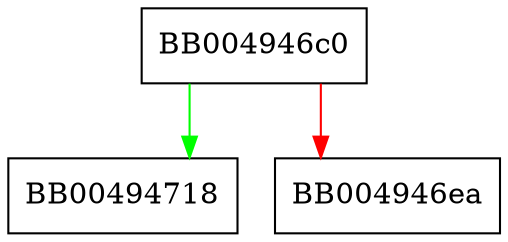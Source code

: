digraph SSL_CTX_set0_tmp_dh_pkey {
  node [shape="box"];
  graph [splines=ortho];
  BB004946c0 -> BB00494718 [color="green"];
  BB004946c0 -> BB004946ea [color="red"];
}